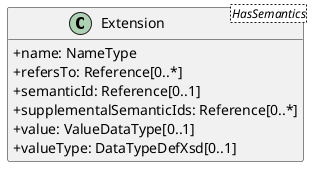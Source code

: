 @startuml
skinparam classAttributeIconSize 0
hide methods

class Extension<HasSemantics> {
  +name: NameType 
  +refersTo: Reference[0..*] 
  +semanticId: Reference[0..1] 
  +supplementalSemanticIds: Reference[0..*] 
  +value: ValueDataType[0..1] 
  +valueType: DataTypeDefXsd[0..1] 
}
@enduml